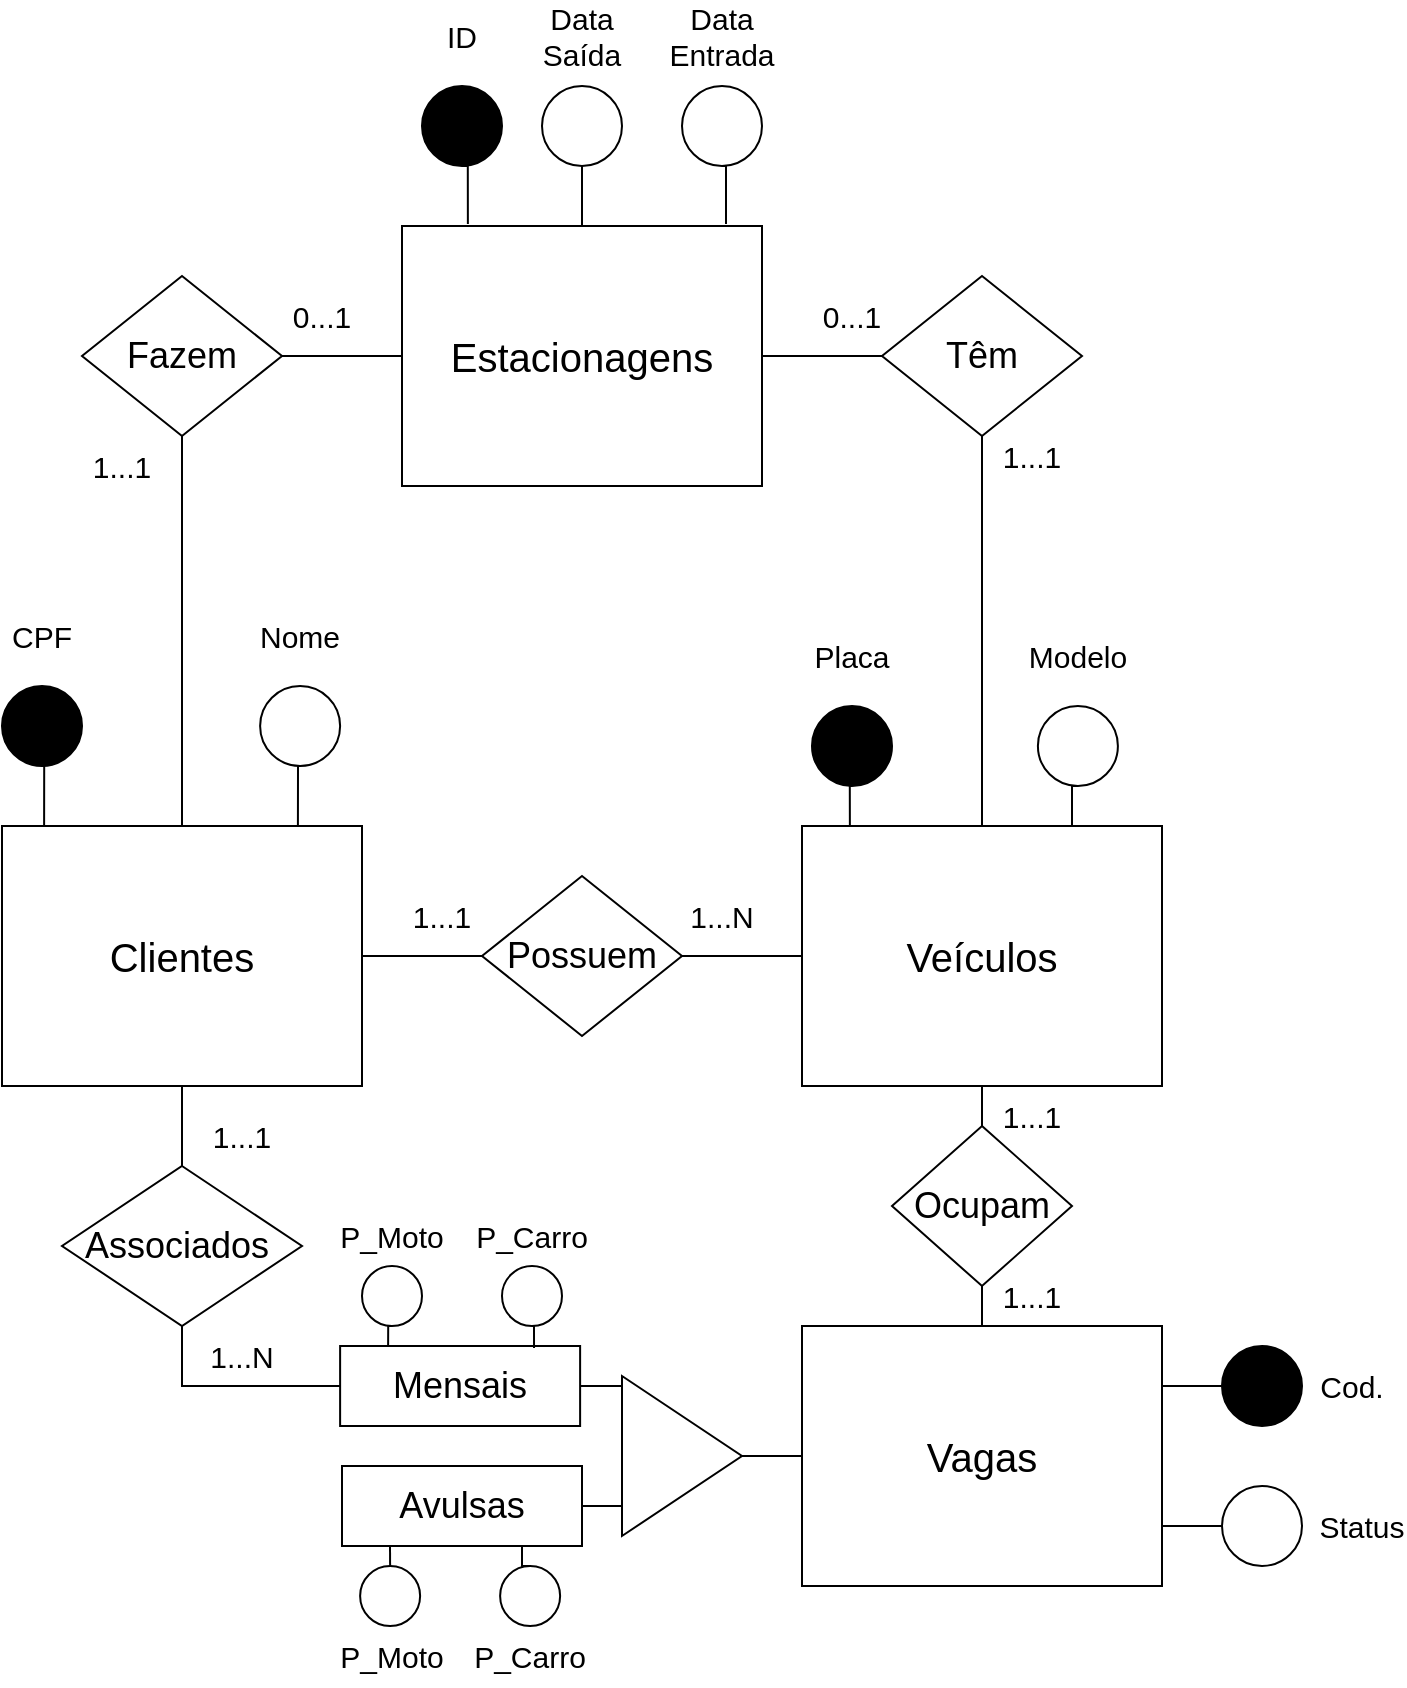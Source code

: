 <mxfile version="17.4.1" type="github">
  <diagram id="YRVVSqQYEw72XIkHhRTq" name="Page-1">
    <mxGraphModel dx="1422" dy="698" grid="1" gridSize="10" guides="1" tooltips="1" connect="1" arrows="1" fold="1" page="1" pageScale="1" pageWidth="850" pageHeight="1100" math="0" shadow="0">
      <root>
        <mxCell id="0" />
        <mxCell id="1" parent="0" />
        <mxCell id="AHtcUxiShF1uRWyKiiDl-38" style="edgeStyle=orthogonalEdgeStyle;rounded=0;orthogonalLoop=1;jettySize=auto;html=1;exitX=0.5;exitY=1;exitDx=0;exitDy=0;entryX=0.5;entryY=0;entryDx=0;entryDy=0;fontSize=18;endArrow=none;endFill=0;" parent="1" source="Md_CM1CN4GEFnyTzax27-2" target="AHtcUxiShF1uRWyKiiDl-37" edge="1">
          <mxGeometry relative="1" as="geometry" />
        </mxCell>
        <mxCell id="Md_CM1CN4GEFnyTzax27-2" value="&lt;font style=&quot;font-size: 20px&quot;&gt;Veículos&lt;/font&gt;" style="rounded=0;whiteSpace=wrap;html=1;" parent="1" vertex="1">
          <mxGeometry x="475" y="460" width="180" height="130" as="geometry" />
        </mxCell>
        <mxCell id="AHtcUxiShF1uRWyKiiDl-42" style="edgeStyle=orthogonalEdgeStyle;rounded=0;orthogonalLoop=1;jettySize=auto;html=1;exitX=0;exitY=0.5;exitDx=0;exitDy=0;entryX=1;entryY=0.5;entryDx=0;entryDy=0;fontSize=18;endArrow=none;endFill=0;" parent="1" source="Md_CM1CN4GEFnyTzax27-3" target="AHtcUxiShF1uRWyKiiDl-41" edge="1">
          <mxGeometry relative="1" as="geometry" />
        </mxCell>
        <mxCell id="Md_CM1CN4GEFnyTzax27-3" value="&lt;font style=&quot;font-size: 20px&quot;&gt;Vagas&lt;/font&gt;" style="rounded=0;whiteSpace=wrap;html=1;" parent="1" vertex="1">
          <mxGeometry x="475" y="710" width="180" height="130" as="geometry" />
        </mxCell>
        <mxCell id="AHtcUxiShF1uRWyKiiDl-29" style="edgeStyle=orthogonalEdgeStyle;rounded=0;orthogonalLoop=1;jettySize=auto;html=1;exitX=1;exitY=0.5;exitDx=0;exitDy=0;entryX=0;entryY=0.5;entryDx=0;entryDy=0;fontSize=18;endArrow=none;endFill=0;" parent="1" source="Md_CM1CN4GEFnyTzax27-4" target="AHtcUxiShF1uRWyKiiDl-28" edge="1">
          <mxGeometry relative="1" as="geometry" />
        </mxCell>
        <mxCell id="AHtcUxiShF1uRWyKiiDl-46" style="edgeStyle=orthogonalEdgeStyle;rounded=0;orthogonalLoop=1;jettySize=auto;html=1;exitX=0.5;exitY=1;exitDx=0;exitDy=0;entryX=0.5;entryY=0;entryDx=0;entryDy=0;fontSize=18;endArrow=none;endFill=0;" parent="1" source="Md_CM1CN4GEFnyTzax27-4" target="AHtcUxiShF1uRWyKiiDl-45" edge="1">
          <mxGeometry relative="1" as="geometry" />
        </mxCell>
        <mxCell id="Md_CM1CN4GEFnyTzax27-4" value="&lt;font style=&quot;font-size: 20px&quot;&gt;Clientes&lt;/font&gt;" style="rounded=0;whiteSpace=wrap;html=1;" parent="1" vertex="1">
          <mxGeometry x="75" y="460" width="180" height="130" as="geometry" />
        </mxCell>
        <mxCell id="AHtcUxiShF1uRWyKiiDl-30" style="edgeStyle=orthogonalEdgeStyle;rounded=0;orthogonalLoop=1;jettySize=auto;html=1;exitX=1;exitY=0.5;exitDx=0;exitDy=0;entryX=0;entryY=0.5;entryDx=0;entryDy=0;fontSize=18;endArrow=none;endFill=0;" parent="1" source="AHtcUxiShF1uRWyKiiDl-28" target="Md_CM1CN4GEFnyTzax27-2" edge="1">
          <mxGeometry relative="1" as="geometry" />
        </mxCell>
        <mxCell id="AHtcUxiShF1uRWyKiiDl-28" value="Possuem" style="rhombus;whiteSpace=wrap;html=1;fontSize=18;" parent="1" vertex="1">
          <mxGeometry x="315" y="485" width="100" height="80" as="geometry" />
        </mxCell>
        <mxCell id="AHtcUxiShF1uRWyKiiDl-39" style="edgeStyle=orthogonalEdgeStyle;rounded=0;orthogonalLoop=1;jettySize=auto;html=1;exitX=0.5;exitY=1;exitDx=0;exitDy=0;entryX=0.5;entryY=0;entryDx=0;entryDy=0;fontSize=18;endArrow=none;endFill=0;" parent="1" source="AHtcUxiShF1uRWyKiiDl-37" target="Md_CM1CN4GEFnyTzax27-3" edge="1">
          <mxGeometry relative="1" as="geometry" />
        </mxCell>
        <mxCell id="AHtcUxiShF1uRWyKiiDl-37" value="Ocupam" style="rhombus;whiteSpace=wrap;html=1;fontSize=18;" parent="1" vertex="1">
          <mxGeometry x="520" y="610" width="90" height="80" as="geometry" />
        </mxCell>
        <mxCell id="AHtcUxiShF1uRWyKiiDl-41" value="" style="triangle;whiteSpace=wrap;html=1;fontSize=18;fillColor=none;" parent="1" vertex="1">
          <mxGeometry x="385" y="735" width="60" height="80" as="geometry" />
        </mxCell>
        <mxCell id="AHtcUxiShF1uRWyKiiDl-48" style="edgeStyle=orthogonalEdgeStyle;rounded=0;orthogonalLoop=1;jettySize=auto;html=1;exitX=1;exitY=0.5;exitDx=0;exitDy=0;entryX=0;entryY=0.075;entryDx=0;entryDy=0;entryPerimeter=0;fontSize=18;endArrow=none;endFill=0;" parent="1" source="AHtcUxiShF1uRWyKiiDl-43" target="AHtcUxiShF1uRWyKiiDl-41" edge="1">
          <mxGeometry relative="1" as="geometry" />
        </mxCell>
        <mxCell id="AHtcUxiShF1uRWyKiiDl-43" value="Mensais" style="rounded=0;whiteSpace=wrap;html=1;fontSize=18;" parent="1" vertex="1">
          <mxGeometry x="244.06" y="720" width="120" height="40" as="geometry" />
        </mxCell>
        <mxCell id="AHtcUxiShF1uRWyKiiDl-56" style="edgeStyle=orthogonalEdgeStyle;rounded=0;orthogonalLoop=1;jettySize=auto;html=1;exitX=1;exitY=0.5;exitDx=0;exitDy=0;entryX=0;entryY=0.75;entryDx=0;entryDy=0;fontSize=18;endArrow=none;endFill=0;" parent="1" source="AHtcUxiShF1uRWyKiiDl-44" target="AHtcUxiShF1uRWyKiiDl-41" edge="1">
          <mxGeometry relative="1" as="geometry" />
        </mxCell>
        <mxCell id="AHtcUxiShF1uRWyKiiDl-44" value="Avulsas" style="rounded=0;whiteSpace=wrap;html=1;fontSize=18;" parent="1" vertex="1">
          <mxGeometry x="245.0" y="780" width="120" height="40" as="geometry" />
        </mxCell>
        <mxCell id="AHtcUxiShF1uRWyKiiDl-47" style="edgeStyle=orthogonalEdgeStyle;rounded=0;orthogonalLoop=1;jettySize=auto;html=1;exitX=0.5;exitY=1;exitDx=0;exitDy=0;entryX=0;entryY=0.5;entryDx=0;entryDy=0;fontSize=18;endArrow=none;endFill=0;" parent="1" source="AHtcUxiShF1uRWyKiiDl-45" target="AHtcUxiShF1uRWyKiiDl-43" edge="1">
          <mxGeometry relative="1" as="geometry" />
        </mxCell>
        <mxCell id="AHtcUxiShF1uRWyKiiDl-45" value="&lt;div&gt;&lt;span&gt;Associados&amp;nbsp;&lt;/span&gt;&lt;/div&gt;" style="rhombus;whiteSpace=wrap;html=1;fontSize=18;align=center;" parent="1" vertex="1">
          <mxGeometry x="105" y="630" width="120" height="80" as="geometry" />
        </mxCell>
        <mxCell id="AHtcUxiShF1uRWyKiiDl-63" style="edgeStyle=orthogonalEdgeStyle;rounded=0;orthogonalLoop=1;jettySize=auto;html=1;exitX=0.5;exitY=1;exitDx=0;exitDy=0;entryX=0.117;entryY=0;entryDx=0;entryDy=0;entryPerimeter=0;fontSize=18;endArrow=none;endFill=0;" parent="1" source="AHtcUxiShF1uRWyKiiDl-60" target="Md_CM1CN4GEFnyTzax27-4" edge="1">
          <mxGeometry relative="1" as="geometry" />
        </mxCell>
        <mxCell id="AHtcUxiShF1uRWyKiiDl-60" value="" style="ellipse;whiteSpace=wrap;html=1;aspect=fixed;fontSize=18;fillColor=#000000;" parent="1" vertex="1">
          <mxGeometry x="75" y="390" width="40" height="40" as="geometry" />
        </mxCell>
        <mxCell id="AHtcUxiShF1uRWyKiiDl-64" value="&lt;font style=&quot;font-size: 15px&quot;&gt;CPF&lt;/font&gt;" style="text;html=1;strokeColor=none;fillColor=none;align=center;verticalAlign=middle;whiteSpace=wrap;rounded=0;fontSize=18;" parent="1" vertex="1">
          <mxGeometry x="80" y="350" width="30" height="30" as="geometry" />
        </mxCell>
        <mxCell id="AHtcUxiShF1uRWyKiiDl-66" style="edgeStyle=orthogonalEdgeStyle;rounded=0;orthogonalLoop=1;jettySize=auto;html=1;exitX=0.5;exitY=1;exitDx=0;exitDy=0;entryX=0.822;entryY=0;entryDx=0;entryDy=0;entryPerimeter=0;fontSize=15;endArrow=none;endFill=0;" parent="1" source="AHtcUxiShF1uRWyKiiDl-65" target="Md_CM1CN4GEFnyTzax27-4" edge="1">
          <mxGeometry relative="1" as="geometry" />
        </mxCell>
        <mxCell id="AHtcUxiShF1uRWyKiiDl-65" value="" style="ellipse;whiteSpace=wrap;html=1;aspect=fixed;fontSize=15;fillColor=#FFFFFF;" parent="1" vertex="1">
          <mxGeometry x="204.06" y="390" width="40" height="40" as="geometry" />
        </mxCell>
        <mxCell id="AHtcUxiShF1uRWyKiiDl-67" value="Nome" style="text;html=1;strokeColor=none;fillColor=none;align=center;verticalAlign=middle;whiteSpace=wrap;rounded=0;fontSize=15;" parent="1" vertex="1">
          <mxGeometry x="194.06" y="350" width="60" height="30" as="geometry" />
        </mxCell>
        <mxCell id="AHtcUxiShF1uRWyKiiDl-71" style="edgeStyle=orthogonalEdgeStyle;rounded=0;orthogonalLoop=1;jettySize=auto;html=1;exitX=0;exitY=0.5;exitDx=0;exitDy=0;entryX=1;entryY=0.75;entryDx=0;entryDy=0;fontSize=15;endArrow=none;endFill=0;" parent="1" source="AHtcUxiShF1uRWyKiiDl-68" target="Md_CM1CN4GEFnyTzax27-3" edge="1">
          <mxGeometry relative="1" as="geometry" />
        </mxCell>
        <mxCell id="AHtcUxiShF1uRWyKiiDl-68" value="" style="ellipse;whiteSpace=wrap;html=1;aspect=fixed;fontSize=15;fillColor=#FFFFFF;" parent="1" vertex="1">
          <mxGeometry x="685" y="790" width="40" height="40" as="geometry" />
        </mxCell>
        <mxCell id="AHtcUxiShF1uRWyKiiDl-69" value="Status" style="text;html=1;strokeColor=none;fillColor=none;align=center;verticalAlign=middle;whiteSpace=wrap;rounded=0;fontSize=15;" parent="1" vertex="1">
          <mxGeometry x="735" y="795" width="40" height="30" as="geometry" />
        </mxCell>
        <mxCell id="AHtcUxiShF1uRWyKiiDl-74" style="edgeStyle=orthogonalEdgeStyle;rounded=0;orthogonalLoop=1;jettySize=auto;html=1;exitX=0;exitY=0.5;exitDx=0;exitDy=0;entryX=1;entryY=0.25;entryDx=0;entryDy=0;fontSize=15;endArrow=none;endFill=0;" parent="1" source="AHtcUxiShF1uRWyKiiDl-72" target="Md_CM1CN4GEFnyTzax27-3" edge="1">
          <mxGeometry relative="1" as="geometry" />
        </mxCell>
        <mxCell id="AHtcUxiShF1uRWyKiiDl-72" value="" style="ellipse;whiteSpace=wrap;html=1;aspect=fixed;fontSize=15;fillColor=#000000;" parent="1" vertex="1">
          <mxGeometry x="685" y="720" width="40" height="40" as="geometry" />
        </mxCell>
        <mxCell id="AHtcUxiShF1uRWyKiiDl-73" value="Cod." style="text;html=1;strokeColor=none;fillColor=none;align=center;verticalAlign=middle;whiteSpace=wrap;rounded=0;fontSize=15;" parent="1" vertex="1">
          <mxGeometry x="735" y="725" width="30" height="30" as="geometry" />
        </mxCell>
        <mxCell id="AHtcUxiShF1uRWyKiiDl-76" value="Data&lt;br&gt;Entrada" style="text;html=1;strokeColor=none;fillColor=none;align=center;verticalAlign=middle;whiteSpace=wrap;rounded=0;fontSize=15;" parent="1" vertex="1">
          <mxGeometry x="425" y="50" width="20" height="30" as="geometry" />
        </mxCell>
        <mxCell id="AHtcUxiShF1uRWyKiiDl-81" value="Data&lt;br&gt;Saída" style="text;html=1;strokeColor=none;fillColor=none;align=center;verticalAlign=middle;whiteSpace=wrap;rounded=0;fontSize=15;" parent="1" vertex="1">
          <mxGeometry x="355" y="50" width="20" height="30" as="geometry" />
        </mxCell>
        <mxCell id="AHtcUxiShF1uRWyKiiDl-99" style="edgeStyle=orthogonalEdgeStyle;rounded=0;orthogonalLoop=1;jettySize=auto;html=1;exitX=0.5;exitY=1;exitDx=0;exitDy=0;entryX=0.133;entryY=0;entryDx=0;entryDy=0;entryPerimeter=0;fontSize=15;endArrow=none;endFill=0;" parent="1" source="AHtcUxiShF1uRWyKiiDl-95" target="Md_CM1CN4GEFnyTzax27-2" edge="1">
          <mxGeometry relative="1" as="geometry" />
        </mxCell>
        <mxCell id="AHtcUxiShF1uRWyKiiDl-95" value="" style="ellipse;whiteSpace=wrap;html=1;aspect=fixed;fontSize=15;fillColor=#000000;" parent="1" vertex="1">
          <mxGeometry x="480" y="400" width="40" height="40" as="geometry" />
        </mxCell>
        <mxCell id="AHtcUxiShF1uRWyKiiDl-96" value="Placa" style="text;html=1;strokeColor=none;fillColor=none;align=center;verticalAlign=middle;whiteSpace=wrap;rounded=0;fontSize=15;" parent="1" vertex="1">
          <mxGeometry x="470" y="360" width="60" height="30" as="geometry" />
        </mxCell>
        <mxCell id="AHtcUxiShF1uRWyKiiDl-102" style="edgeStyle=orthogonalEdgeStyle;rounded=0;orthogonalLoop=1;jettySize=auto;html=1;exitX=0.5;exitY=1;exitDx=0;exitDy=0;entryX=0.75;entryY=0;entryDx=0;entryDy=0;fontSize=15;endArrow=none;endFill=0;" parent="1" source="AHtcUxiShF1uRWyKiiDl-100" target="Md_CM1CN4GEFnyTzax27-2" edge="1">
          <mxGeometry relative="1" as="geometry" />
        </mxCell>
        <mxCell id="AHtcUxiShF1uRWyKiiDl-100" value="" style="ellipse;whiteSpace=wrap;html=1;aspect=fixed;fontSize=15;fillColor=#FFFFFF;" parent="1" vertex="1">
          <mxGeometry x="592.95" y="400" width="40" height="40" as="geometry" />
        </mxCell>
        <mxCell id="AHtcUxiShF1uRWyKiiDl-101" value="Modelo" style="text;html=1;strokeColor=none;fillColor=none;align=center;verticalAlign=middle;whiteSpace=wrap;rounded=0;fontSize=15;" parent="1" vertex="1">
          <mxGeometry x="582.95" y="360" width="60" height="30" as="geometry" />
        </mxCell>
        <mxCell id="AHtcUxiShF1uRWyKiiDl-103" value="1...N" style="text;html=1;strokeColor=none;fillColor=none;align=center;verticalAlign=middle;whiteSpace=wrap;rounded=0;fontSize=15;" parent="1" vertex="1">
          <mxGeometry x="415" y="490" width="40" height="30" as="geometry" />
        </mxCell>
        <mxCell id="AHtcUxiShF1uRWyKiiDl-104" value="1...1" style="text;html=1;strokeColor=none;fillColor=none;align=center;verticalAlign=middle;whiteSpace=wrap;rounded=0;fontSize=15;" parent="1" vertex="1">
          <mxGeometry x="275" y="490" width="40" height="30" as="geometry" />
        </mxCell>
        <mxCell id="AHtcUxiShF1uRWyKiiDl-105" value="1...1" style="text;html=1;strokeColor=none;fillColor=none;align=center;verticalAlign=middle;whiteSpace=wrap;rounded=0;fontSize=15;" parent="1" vertex="1">
          <mxGeometry x="570" y="680" width="40" height="30" as="geometry" />
        </mxCell>
        <mxCell id="AHtcUxiShF1uRWyKiiDl-106" value="1...1" style="text;html=1;strokeColor=none;fillColor=none;align=center;verticalAlign=middle;whiteSpace=wrap;rounded=0;fontSize=15;" parent="1" vertex="1">
          <mxGeometry x="570" y="590" width="40" height="30" as="geometry" />
        </mxCell>
        <mxCell id="AHtcUxiShF1uRWyKiiDl-107" value="1...N" style="text;html=1;strokeColor=none;fillColor=none;align=center;verticalAlign=middle;whiteSpace=wrap;rounded=0;fontSize=15;" parent="1" vertex="1">
          <mxGeometry x="175" y="710" width="40" height="30" as="geometry" />
        </mxCell>
        <mxCell id="AHtcUxiShF1uRWyKiiDl-108" value="1...1" style="text;html=1;strokeColor=none;fillColor=none;align=center;verticalAlign=middle;whiteSpace=wrap;rounded=0;fontSize=15;" parent="1" vertex="1">
          <mxGeometry x="175" y="600" width="40" height="30" as="geometry" />
        </mxCell>
        <mxCell id="UFEbMhIqoO3xCbpcgURV-7" style="edgeStyle=orthogonalEdgeStyle;rounded=0;orthogonalLoop=1;jettySize=auto;html=1;exitX=0.5;exitY=1;exitDx=0;exitDy=0;entryX=0.2;entryY=0;entryDx=0;entryDy=0;entryPerimeter=0;fontSize=15;endArrow=none;endFill=0;" edge="1" parent="1" source="UFEbMhIqoO3xCbpcgURV-1" target="AHtcUxiShF1uRWyKiiDl-43">
          <mxGeometry relative="1" as="geometry" />
        </mxCell>
        <mxCell id="UFEbMhIqoO3xCbpcgURV-1" value="" style="ellipse;whiteSpace=wrap;html=1;aspect=fixed;" vertex="1" parent="1">
          <mxGeometry x="255" y="680" width="30" height="30" as="geometry" />
        </mxCell>
        <mxCell id="UFEbMhIqoO3xCbpcgURV-8" style="edgeStyle=orthogonalEdgeStyle;rounded=0;orthogonalLoop=1;jettySize=auto;html=1;exitX=0.5;exitY=1;exitDx=0;exitDy=0;entryX=0.808;entryY=0.025;entryDx=0;entryDy=0;entryPerimeter=0;fontSize=15;endArrow=none;endFill=0;" edge="1" parent="1" source="UFEbMhIqoO3xCbpcgURV-2" target="AHtcUxiShF1uRWyKiiDl-43">
          <mxGeometry relative="1" as="geometry" />
        </mxCell>
        <mxCell id="UFEbMhIqoO3xCbpcgURV-2" value="" style="ellipse;whiteSpace=wrap;html=1;aspect=fixed;" vertex="1" parent="1">
          <mxGeometry x="325" y="680" width="30" height="30" as="geometry" />
        </mxCell>
        <mxCell id="UFEbMhIqoO3xCbpcgURV-9" style="edgeStyle=orthogonalEdgeStyle;rounded=0;orthogonalLoop=1;jettySize=auto;html=1;exitX=0.5;exitY=0;exitDx=0;exitDy=0;entryX=0.2;entryY=1;entryDx=0;entryDy=0;entryPerimeter=0;fontSize=15;endArrow=none;endFill=0;" edge="1" parent="1" source="UFEbMhIqoO3xCbpcgURV-3" target="AHtcUxiShF1uRWyKiiDl-44">
          <mxGeometry relative="1" as="geometry" />
        </mxCell>
        <mxCell id="UFEbMhIqoO3xCbpcgURV-3" value="" style="ellipse;whiteSpace=wrap;html=1;aspect=fixed;" vertex="1" parent="1">
          <mxGeometry x="254.06" y="830" width="30" height="30" as="geometry" />
        </mxCell>
        <mxCell id="UFEbMhIqoO3xCbpcgURV-10" style="edgeStyle=orthogonalEdgeStyle;rounded=0;orthogonalLoop=1;jettySize=auto;html=1;exitX=0.5;exitY=0;exitDx=0;exitDy=0;entryX=0.75;entryY=1;entryDx=0;entryDy=0;fontSize=15;endArrow=none;endFill=0;" edge="1" parent="1" source="UFEbMhIqoO3xCbpcgURV-4" target="AHtcUxiShF1uRWyKiiDl-44">
          <mxGeometry relative="1" as="geometry" />
        </mxCell>
        <mxCell id="UFEbMhIqoO3xCbpcgURV-4" value="" style="ellipse;whiteSpace=wrap;html=1;aspect=fixed;" vertex="1" parent="1">
          <mxGeometry x="324.06" y="830" width="30" height="30" as="geometry" />
        </mxCell>
        <mxCell id="UFEbMhIqoO3xCbpcgURV-5" value="&lt;font style=&quot;font-size: 15px&quot;&gt;P_Moto&lt;/font&gt;" style="text;html=1;strokeColor=none;fillColor=none;align=center;verticalAlign=middle;whiteSpace=wrap;rounded=0;" vertex="1" parent="1">
          <mxGeometry x="240" y="650" width="60" height="30" as="geometry" />
        </mxCell>
        <mxCell id="UFEbMhIqoO3xCbpcgURV-6" value="&lt;font style=&quot;font-size: 15px&quot;&gt;P_Carro&lt;/font&gt;" style="text;html=1;strokeColor=none;fillColor=none;align=center;verticalAlign=middle;whiteSpace=wrap;rounded=0;" vertex="1" parent="1">
          <mxGeometry x="310" y="650" width="60" height="30" as="geometry" />
        </mxCell>
        <mxCell id="UFEbMhIqoO3xCbpcgURV-11" value="&lt;font style=&quot;font-size: 15px&quot;&gt;P_Moto&lt;/font&gt;" style="text;html=1;strokeColor=none;fillColor=none;align=center;verticalAlign=middle;whiteSpace=wrap;rounded=0;" vertex="1" parent="1">
          <mxGeometry x="240" y="860" width="60" height="30" as="geometry" />
        </mxCell>
        <mxCell id="UFEbMhIqoO3xCbpcgURV-12" value="&lt;font style=&quot;font-size: 15px&quot;&gt;P_Carro&lt;/font&gt;" style="text;html=1;strokeColor=none;fillColor=none;align=center;verticalAlign=middle;whiteSpace=wrap;rounded=0;" vertex="1" parent="1">
          <mxGeometry x="309.06" y="860" width="60" height="30" as="geometry" />
        </mxCell>
        <mxCell id="UFEbMhIqoO3xCbpcgURV-13" value="&lt;font style=&quot;font-size: 20px&quot;&gt;Estacionagens&lt;/font&gt;" style="rounded=0;whiteSpace=wrap;html=1;" vertex="1" parent="1">
          <mxGeometry x="275" y="160" width="180" height="130" as="geometry" />
        </mxCell>
        <mxCell id="UFEbMhIqoO3xCbpcgURV-14" value="&lt;font style=&quot;font-size: 15px&quot;&gt;ID&lt;/font&gt;" style="text;html=1;strokeColor=none;fillColor=none;align=center;verticalAlign=middle;whiteSpace=wrap;rounded=0;fontSize=18;" vertex="1" parent="1">
          <mxGeometry x="290" y="50" width="30" height="30" as="geometry" />
        </mxCell>
        <mxCell id="UFEbMhIqoO3xCbpcgURV-18" style="edgeStyle=orthogonalEdgeStyle;rounded=0;orthogonalLoop=1;jettySize=auto;html=1;exitX=0.5;exitY=1;exitDx=0;exitDy=0;entryX=0.183;entryY=-0.008;entryDx=0;entryDy=0;entryPerimeter=0;fontSize=15;endArrow=none;endFill=0;" edge="1" parent="1" source="UFEbMhIqoO3xCbpcgURV-15" target="UFEbMhIqoO3xCbpcgURV-13">
          <mxGeometry relative="1" as="geometry" />
        </mxCell>
        <mxCell id="UFEbMhIqoO3xCbpcgURV-15" value="" style="ellipse;whiteSpace=wrap;html=1;aspect=fixed;fontSize=18;fillColor=#000000;" vertex="1" parent="1">
          <mxGeometry x="285" y="90" width="40" height="40" as="geometry" />
        </mxCell>
        <mxCell id="UFEbMhIqoO3xCbpcgURV-19" style="edgeStyle=orthogonalEdgeStyle;rounded=0;orthogonalLoop=1;jettySize=auto;html=1;exitX=0.5;exitY=1;exitDx=0;exitDy=0;entryX=0.5;entryY=0;entryDx=0;entryDy=0;fontSize=15;endArrow=none;endFill=0;" edge="1" parent="1" source="UFEbMhIqoO3xCbpcgURV-16" target="UFEbMhIqoO3xCbpcgURV-13">
          <mxGeometry relative="1" as="geometry" />
        </mxCell>
        <mxCell id="UFEbMhIqoO3xCbpcgURV-16" value="" style="ellipse;whiteSpace=wrap;html=1;aspect=fixed;fontSize=15;fillColor=#FFFFFF;" vertex="1" parent="1">
          <mxGeometry x="345" y="90" width="40" height="40" as="geometry" />
        </mxCell>
        <mxCell id="UFEbMhIqoO3xCbpcgURV-20" style="edgeStyle=orthogonalEdgeStyle;rounded=0;orthogonalLoop=1;jettySize=auto;html=1;exitX=0.5;exitY=1;exitDx=0;exitDy=0;entryX=0.9;entryY=-0.008;entryDx=0;entryDy=0;entryPerimeter=0;fontSize=15;endArrow=none;endFill=0;" edge="1" parent="1" source="UFEbMhIqoO3xCbpcgURV-17" target="UFEbMhIqoO3xCbpcgURV-13">
          <mxGeometry relative="1" as="geometry" />
        </mxCell>
        <mxCell id="UFEbMhIqoO3xCbpcgURV-17" value="" style="ellipse;whiteSpace=wrap;html=1;aspect=fixed;fontSize=15;fillColor=#FFFFFF;" vertex="1" parent="1">
          <mxGeometry x="415" y="90" width="40" height="40" as="geometry" />
        </mxCell>
        <mxCell id="UFEbMhIqoO3xCbpcgURV-22" style="edgeStyle=orthogonalEdgeStyle;rounded=0;orthogonalLoop=1;jettySize=auto;html=1;exitX=1;exitY=0.5;exitDx=0;exitDy=0;entryX=0;entryY=0.5;entryDx=0;entryDy=0;fontSize=15;endArrow=none;endFill=0;" edge="1" parent="1" source="UFEbMhIqoO3xCbpcgURV-21" target="UFEbMhIqoO3xCbpcgURV-13">
          <mxGeometry relative="1" as="geometry" />
        </mxCell>
        <mxCell id="UFEbMhIqoO3xCbpcgURV-23" style="edgeStyle=orthogonalEdgeStyle;rounded=0;orthogonalLoop=1;jettySize=auto;html=1;exitX=0.5;exitY=1;exitDx=0;exitDy=0;entryX=0.5;entryY=0;entryDx=0;entryDy=0;fontSize=15;endArrow=none;endFill=0;" edge="1" parent="1" source="UFEbMhIqoO3xCbpcgURV-21" target="Md_CM1CN4GEFnyTzax27-4">
          <mxGeometry relative="1" as="geometry" />
        </mxCell>
        <mxCell id="UFEbMhIqoO3xCbpcgURV-21" value="Fazem" style="rhombus;whiteSpace=wrap;html=1;fontSize=18;" vertex="1" parent="1">
          <mxGeometry x="115" y="185" width="100" height="80" as="geometry" />
        </mxCell>
        <mxCell id="UFEbMhIqoO3xCbpcgURV-25" style="edgeStyle=orthogonalEdgeStyle;rounded=0;orthogonalLoop=1;jettySize=auto;html=1;exitX=0.5;exitY=1;exitDx=0;exitDy=0;entryX=0.5;entryY=0;entryDx=0;entryDy=0;fontSize=15;endArrow=none;endFill=0;" edge="1" parent="1" source="UFEbMhIqoO3xCbpcgURV-24" target="Md_CM1CN4GEFnyTzax27-2">
          <mxGeometry relative="1" as="geometry" />
        </mxCell>
        <mxCell id="UFEbMhIqoO3xCbpcgURV-26" style="edgeStyle=orthogonalEdgeStyle;rounded=0;orthogonalLoop=1;jettySize=auto;html=1;exitX=0;exitY=0.5;exitDx=0;exitDy=0;entryX=1;entryY=0.5;entryDx=0;entryDy=0;fontSize=15;endArrow=none;endFill=0;" edge="1" parent="1" source="UFEbMhIqoO3xCbpcgURV-24" target="UFEbMhIqoO3xCbpcgURV-13">
          <mxGeometry relative="1" as="geometry" />
        </mxCell>
        <mxCell id="UFEbMhIqoO3xCbpcgURV-24" value="Têm" style="rhombus;whiteSpace=wrap;html=1;fontSize=18;" vertex="1" parent="1">
          <mxGeometry x="515" y="185" width="100" height="80" as="geometry" />
        </mxCell>
        <mxCell id="UFEbMhIqoO3xCbpcgURV-27" value="0...1" style="text;html=1;strokeColor=none;fillColor=none;align=center;verticalAlign=middle;whiteSpace=wrap;rounded=0;fontSize=15;" vertex="1" parent="1">
          <mxGeometry x="215" y="190" width="40" height="30" as="geometry" />
        </mxCell>
        <mxCell id="UFEbMhIqoO3xCbpcgURV-28" value="1...1" style="text;html=1;strokeColor=none;fillColor=none;align=center;verticalAlign=middle;whiteSpace=wrap;rounded=0;fontSize=15;" vertex="1" parent="1">
          <mxGeometry x="115" y="265" width="40" height="30" as="geometry" />
        </mxCell>
        <mxCell id="UFEbMhIqoO3xCbpcgURV-29" value="1...1" style="text;html=1;strokeColor=none;fillColor=none;align=center;verticalAlign=middle;whiteSpace=wrap;rounded=0;fontSize=15;" vertex="1" parent="1">
          <mxGeometry x="570" y="260" width="40" height="30" as="geometry" />
        </mxCell>
        <mxCell id="UFEbMhIqoO3xCbpcgURV-30" value="0...1" style="text;html=1;strokeColor=none;fillColor=none;align=center;verticalAlign=middle;whiteSpace=wrap;rounded=0;fontSize=15;" vertex="1" parent="1">
          <mxGeometry x="480" y="190" width="40" height="30" as="geometry" />
        </mxCell>
      </root>
    </mxGraphModel>
  </diagram>
</mxfile>
